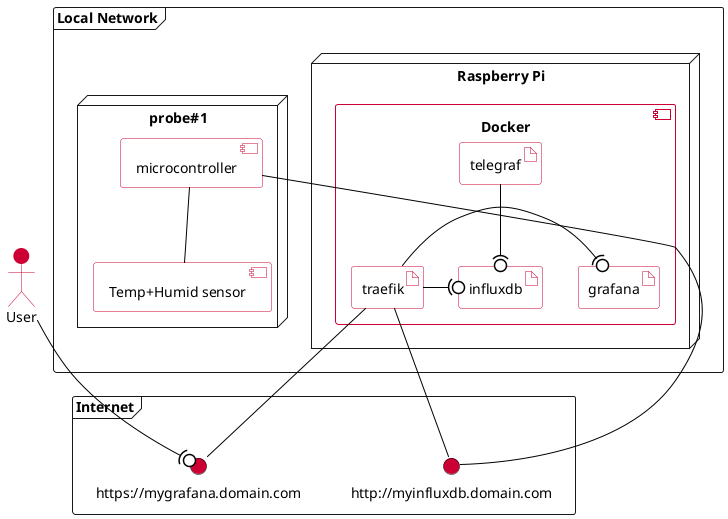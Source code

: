 @startuml stack

skinparam file BorderColor #cc0033
skinparam BackgroundColor white

skinparam sequence {
  LifeLineBorderColor Green
  ArrowColor black
  ParticipantBorderColor black
  ParticipantBackgroundColor GreenYellow
  ParticipantFontColor black
}
skinparam actor {
  backgroundColor #cc0033
  borderColor #cc0033
}
skinparam activity {
  StartColor green
  BarColor black
  EndColor red
  BackgroundColor white
  DiamondBackgroundColor white
  DiamondBorderColor magenta
  BorderColor black
  ArrowColor black
}
skinparam cloud {
  borderColor lightgray
  backgroundColor white
}
skinparam interface {
  borderColor black
  backgroundColor #cc0033
}
skinparam component {
  borderColor #cc0033
  backgroundColor white
}
skinparam file {
  borderColor #cc0033
  backgroundColor white
}
skinparam queue {
  borderColor #cc0033
  backgroundColor white
}
skinparam artifact {
  borderColor #cc0033
  backgroundColor white
}
skinparam database {
  borderColor #cc0033
  backgroundColor white
}
skinparam agent {
  borderColor #cc0033
  backgroundColor white
}

skinparam defaulttextalignment center

frame "Local Network" as lan {
  node "Raspberry Pi" as host {
    component Docker as docker1 {
      artifact "influxdb" as influxdb
      artifact "telegraf" as telegraf
      artifact "grafana" as grafana
      artifact "traefik" as traefik
    }
  }

  node "probe#1" as p1 {
    component "microcontroller" as uc
    component "Temp+Humid sensor" as sensor
    uc -- sensor
  }
}

frame "Internet" as www {
  interface "https://mygrafana.domain.com" as grafana_www
  interface "http://myinfluxdb.domain.com" as influx_www
}

actor User
User --(0 grafana_www
telegraf --(0 influxdb
traefik -- grafana_www
traefik -- influx_www
traefik -(0 grafana
traefik -(0 influxdb

uc -- influx_www
@enduml